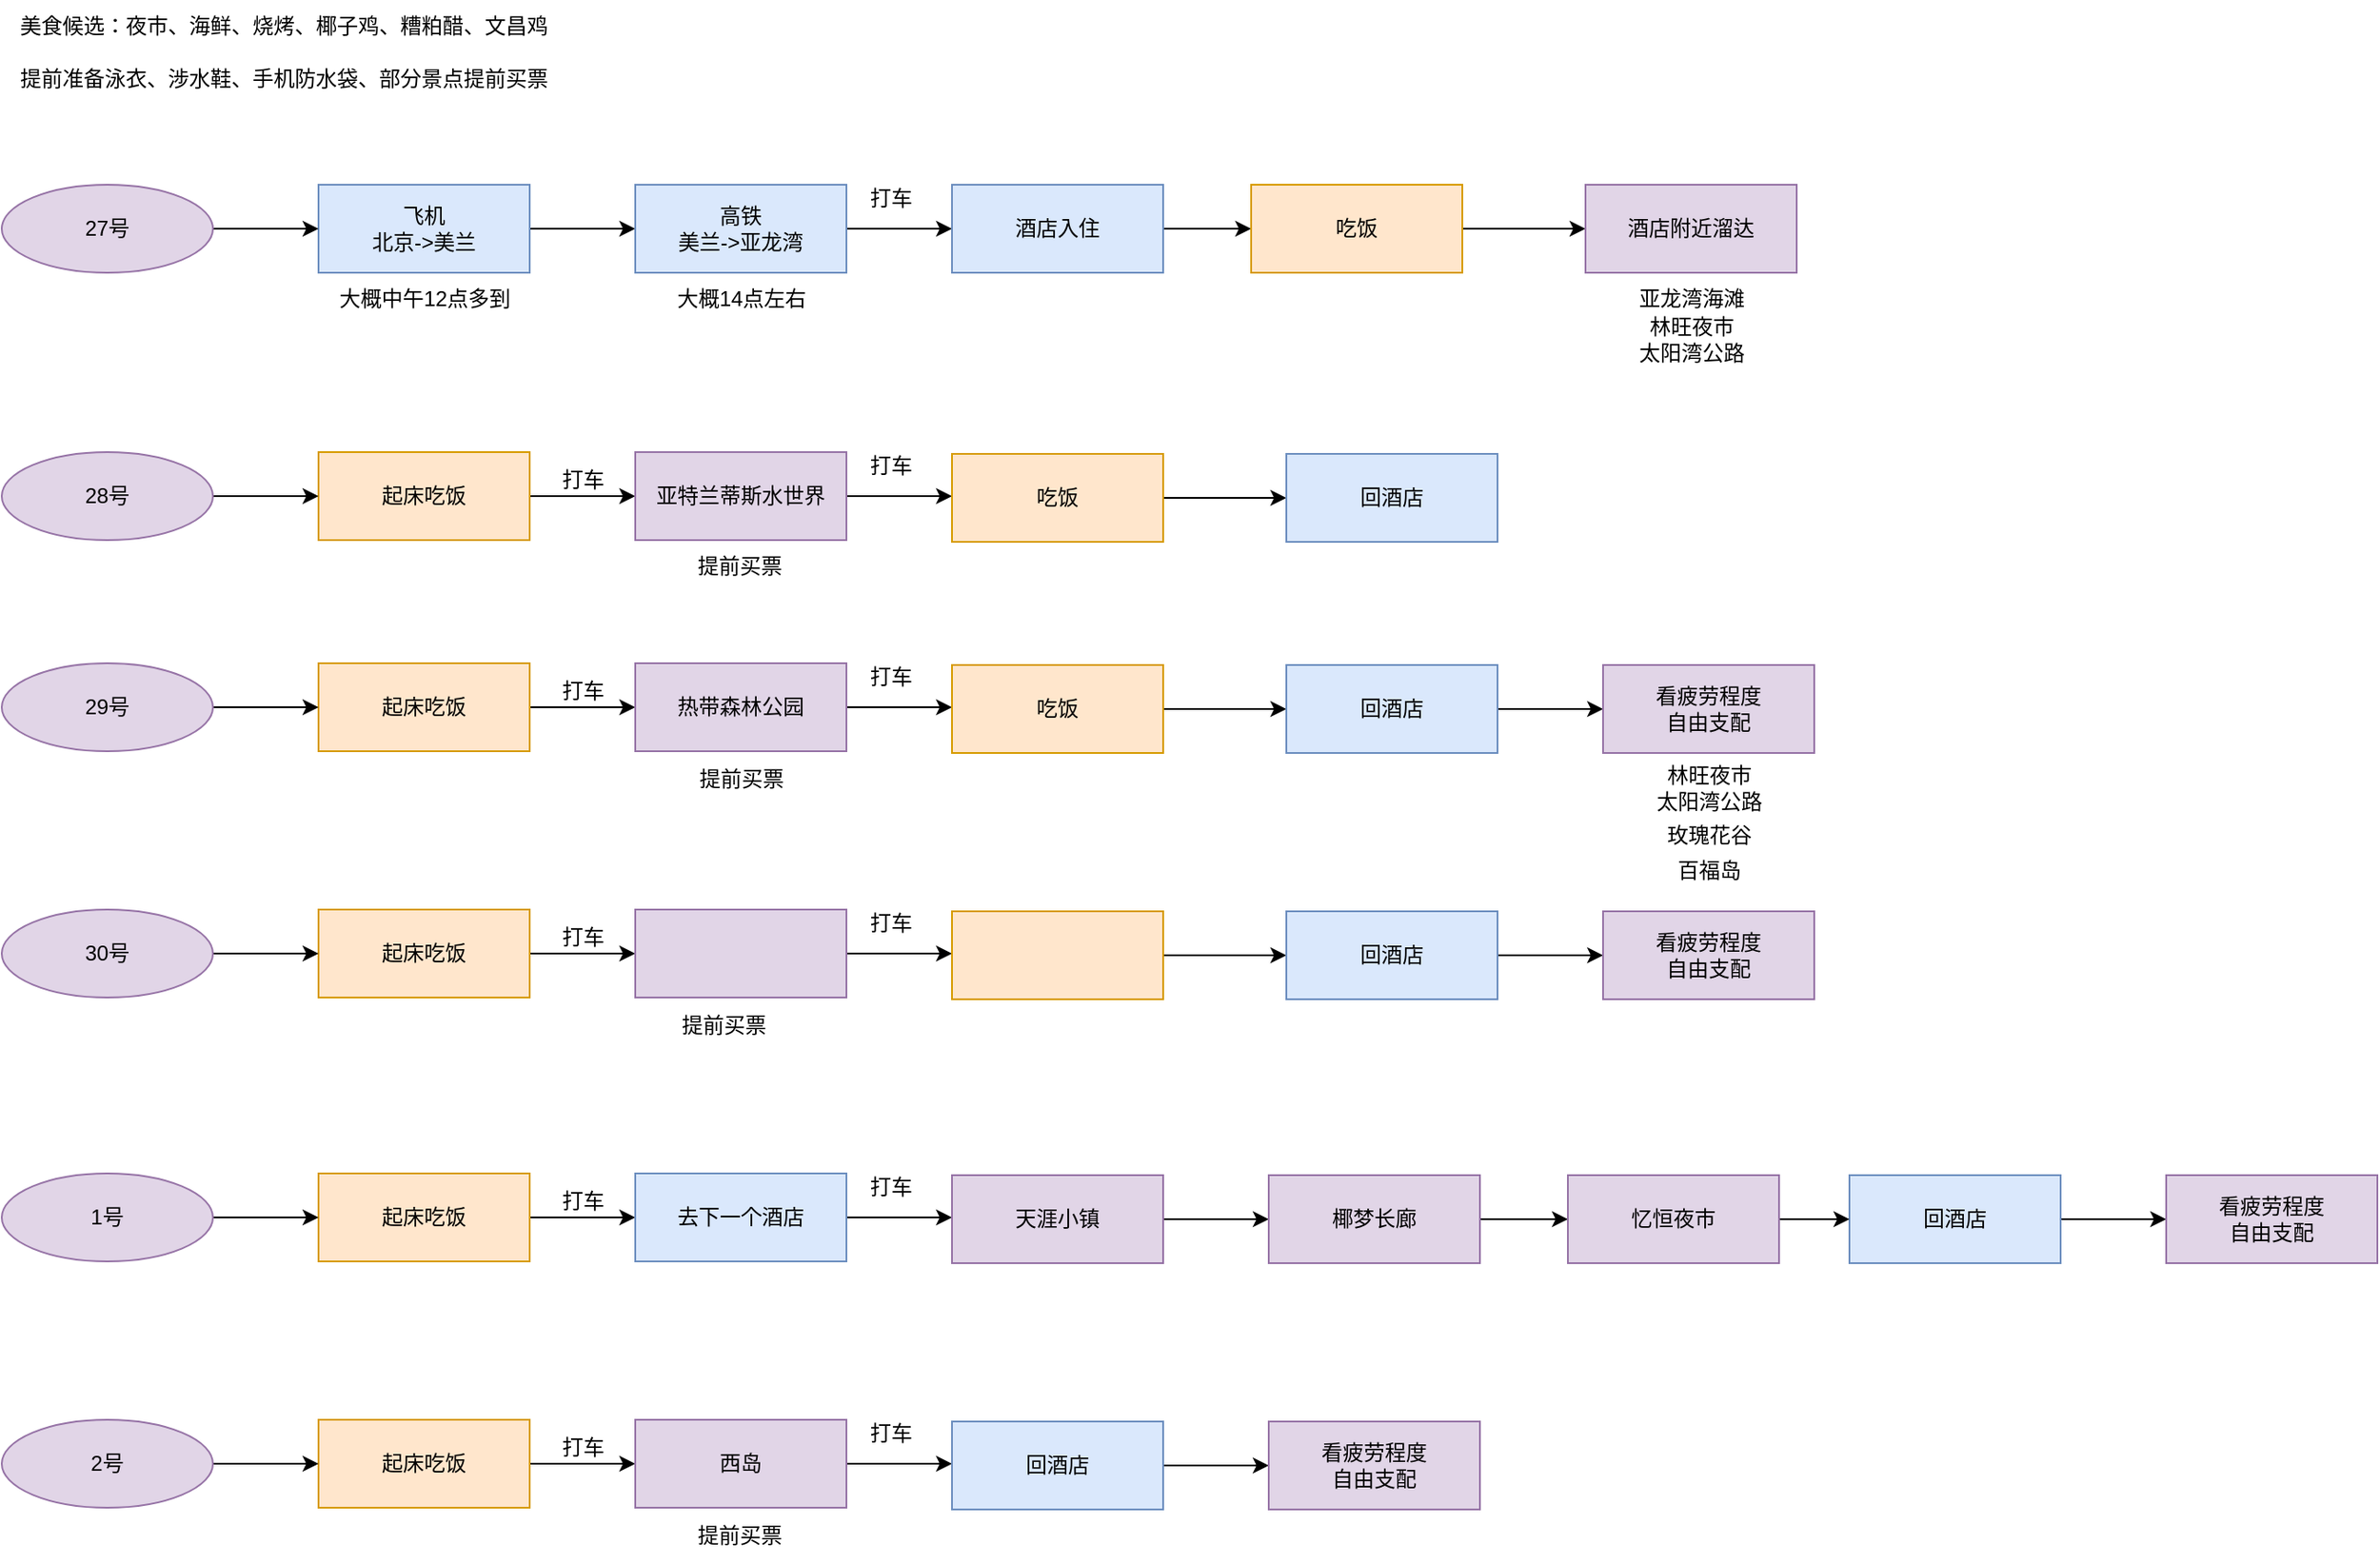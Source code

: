 <mxfile version="27.0.6">
  <diagram name="第 1 页" id="noQwS5p6dQf9x69a5Cf3">
    <mxGraphModel dx="1234" dy="790" grid="1" gridSize="10" guides="1" tooltips="1" connect="1" arrows="1" fold="1" page="1" pageScale="1" pageWidth="827" pageHeight="1169" math="0" shadow="0">
      <root>
        <mxCell id="0" />
        <mxCell id="1" parent="0" />
        <mxCell id="ar3YNUGlTprMVFnXmkK3-5" style="edgeStyle=orthogonalEdgeStyle;rounded=0;orthogonalLoop=1;jettySize=auto;html=1;exitX=1;exitY=0.5;exitDx=0;exitDy=0;entryX=0;entryY=0.5;entryDx=0;entryDy=0;" edge="1" parent="1" source="ar3YNUGlTprMVFnXmkK3-1" target="ar3YNUGlTprMVFnXmkK3-3">
          <mxGeometry relative="1" as="geometry" />
        </mxCell>
        <mxCell id="ar3YNUGlTprMVFnXmkK3-1" value="飞机&lt;div&gt;北京-&amp;gt;美兰&lt;/div&gt;" style="rounded=0;whiteSpace=wrap;html=1;fillColor=#dae8fc;strokeColor=#6c8ebf;" vertex="1" parent="1">
          <mxGeometry x="210" y="215" width="120" height="50" as="geometry" />
        </mxCell>
        <mxCell id="ar3YNUGlTprMVFnXmkK3-4" style="edgeStyle=orthogonalEdgeStyle;rounded=0;orthogonalLoop=1;jettySize=auto;html=1;exitX=1;exitY=0.5;exitDx=0;exitDy=0;entryX=0;entryY=0.5;entryDx=0;entryDy=0;" edge="1" parent="1" source="ar3YNUGlTprMVFnXmkK3-2" target="ar3YNUGlTprMVFnXmkK3-1">
          <mxGeometry relative="1" as="geometry" />
        </mxCell>
        <mxCell id="ar3YNUGlTprMVFnXmkK3-2" value="27号" style="ellipse;whiteSpace=wrap;html=1;fillColor=#e1d5e7;strokeColor=#9673a6;" vertex="1" parent="1">
          <mxGeometry x="30" y="215" width="120" height="50" as="geometry" />
        </mxCell>
        <mxCell id="ar3YNUGlTprMVFnXmkK3-7" style="edgeStyle=orthogonalEdgeStyle;rounded=0;orthogonalLoop=1;jettySize=auto;html=1;exitX=1;exitY=0.5;exitDx=0;exitDy=0;entryX=0;entryY=0.5;entryDx=0;entryDy=0;" edge="1" parent="1" source="ar3YNUGlTprMVFnXmkK3-3" target="ar3YNUGlTprMVFnXmkK3-6">
          <mxGeometry relative="1" as="geometry" />
        </mxCell>
        <mxCell id="ar3YNUGlTprMVFnXmkK3-3" value="高铁&lt;br&gt;&lt;div&gt;美兰-&amp;gt;亚龙湾&lt;/div&gt;" style="rounded=0;whiteSpace=wrap;html=1;fillColor=#dae8fc;strokeColor=#6c8ebf;" vertex="1" parent="1">
          <mxGeometry x="390" y="215" width="120" height="50" as="geometry" />
        </mxCell>
        <mxCell id="ar3YNUGlTprMVFnXmkK3-11" style="edgeStyle=orthogonalEdgeStyle;rounded=0;orthogonalLoop=1;jettySize=auto;html=1;exitX=1;exitY=0.5;exitDx=0;exitDy=0;entryX=0;entryY=0.5;entryDx=0;entryDy=0;" edge="1" parent="1" source="ar3YNUGlTprMVFnXmkK3-6" target="ar3YNUGlTprMVFnXmkK3-10">
          <mxGeometry relative="1" as="geometry" />
        </mxCell>
        <mxCell id="ar3YNUGlTprMVFnXmkK3-6" value="酒店入住" style="rounded=0;whiteSpace=wrap;html=1;fillColor=#dae8fc;strokeColor=#6c8ebf;" vertex="1" parent="1">
          <mxGeometry x="570" y="215" width="120" height="50" as="geometry" />
        </mxCell>
        <mxCell id="ar3YNUGlTprMVFnXmkK3-8" value="大概中午12点多到" style="text;html=1;align=center;verticalAlign=middle;resizable=0;points=[];autosize=1;strokeColor=none;fillColor=none;" vertex="1" parent="1">
          <mxGeometry x="210" y="265" width="120" height="30" as="geometry" />
        </mxCell>
        <mxCell id="ar3YNUGlTprMVFnXmkK3-9" value="大概14点左右" style="text;html=1;align=center;verticalAlign=middle;resizable=0;points=[];autosize=1;strokeColor=none;fillColor=none;" vertex="1" parent="1">
          <mxGeometry x="400" y="265" width="100" height="30" as="geometry" />
        </mxCell>
        <mxCell id="ar3YNUGlTprMVFnXmkK3-15" style="edgeStyle=orthogonalEdgeStyle;rounded=0;orthogonalLoop=1;jettySize=auto;html=1;exitX=1;exitY=0.5;exitDx=0;exitDy=0;entryX=0;entryY=0.5;entryDx=0;entryDy=0;" edge="1" parent="1" source="ar3YNUGlTprMVFnXmkK3-10" target="ar3YNUGlTprMVFnXmkK3-14">
          <mxGeometry relative="1" as="geometry" />
        </mxCell>
        <mxCell id="ar3YNUGlTprMVFnXmkK3-10" value="吃饭" style="rounded=0;whiteSpace=wrap;html=1;fillColor=#ffe6cc;strokeColor=#d79b00;" vertex="1" parent="1">
          <mxGeometry x="740" y="215" width="120" height="50" as="geometry" />
        </mxCell>
        <mxCell id="ar3YNUGlTprMVFnXmkK3-12" value="提前准备泳衣、涉水鞋、手机防水袋、部分景点提前买票" style="text;html=1;align=center;verticalAlign=middle;resizable=0;points=[];autosize=1;strokeColor=none;fillColor=none;" vertex="1" parent="1">
          <mxGeometry x="30" y="140" width="320" height="30" as="geometry" />
        </mxCell>
        <mxCell id="ar3YNUGlTprMVFnXmkK3-13" value="打车" style="text;html=1;align=center;verticalAlign=middle;resizable=0;points=[];autosize=1;strokeColor=none;fillColor=none;" vertex="1" parent="1">
          <mxGeometry x="510" y="208" width="50" height="30" as="geometry" />
        </mxCell>
        <mxCell id="ar3YNUGlTprMVFnXmkK3-14" value="酒店附近溜达" style="rounded=0;whiteSpace=wrap;html=1;fillColor=#e1d5e7;strokeColor=#9673a6;" vertex="1" parent="1">
          <mxGeometry x="930" y="215" width="120" height="50" as="geometry" />
        </mxCell>
        <mxCell id="ar3YNUGlTprMVFnXmkK3-16" style="edgeStyle=orthogonalEdgeStyle;rounded=0;orthogonalLoop=1;jettySize=auto;html=1;exitX=1;exitY=0.5;exitDx=0;exitDy=0;entryX=0;entryY=0.5;entryDx=0;entryDy=0;" edge="1" parent="1" source="ar3YNUGlTprMVFnXmkK3-17" target="ar3YNUGlTprMVFnXmkK3-21">
          <mxGeometry relative="1" as="geometry" />
        </mxCell>
        <mxCell id="ar3YNUGlTprMVFnXmkK3-17" value="起床吃饭" style="rounded=0;whiteSpace=wrap;html=1;fillColor=#ffe6cc;strokeColor=#d79b00;" vertex="1" parent="1">
          <mxGeometry x="210" y="367" width="120" height="50" as="geometry" />
        </mxCell>
        <mxCell id="ar3YNUGlTprMVFnXmkK3-18" style="edgeStyle=orthogonalEdgeStyle;rounded=0;orthogonalLoop=1;jettySize=auto;html=1;exitX=1;exitY=0.5;exitDx=0;exitDy=0;entryX=0;entryY=0.5;entryDx=0;entryDy=0;" edge="1" parent="1" source="ar3YNUGlTprMVFnXmkK3-19" target="ar3YNUGlTprMVFnXmkK3-17">
          <mxGeometry relative="1" as="geometry" />
        </mxCell>
        <mxCell id="ar3YNUGlTprMVFnXmkK3-19" value="28号" style="ellipse;whiteSpace=wrap;html=1;fillColor=#e1d5e7;strokeColor=#9673a6;" vertex="1" parent="1">
          <mxGeometry x="30" y="367" width="120" height="50" as="geometry" />
        </mxCell>
        <mxCell id="ar3YNUGlTprMVFnXmkK3-20" style="edgeStyle=orthogonalEdgeStyle;rounded=0;orthogonalLoop=1;jettySize=auto;html=1;exitX=1;exitY=0.5;exitDx=0;exitDy=0;entryX=0;entryY=0.5;entryDx=0;entryDy=0;" edge="1" parent="1" source="ar3YNUGlTprMVFnXmkK3-21">
          <mxGeometry relative="1" as="geometry">
            <mxPoint x="570" y="392" as="targetPoint" />
          </mxGeometry>
        </mxCell>
        <mxCell id="ar3YNUGlTprMVFnXmkK3-21" value="亚特兰蒂斯水世界" style="rounded=0;whiteSpace=wrap;html=1;fillColor=#e1d5e7;strokeColor=#9673a6;" vertex="1" parent="1">
          <mxGeometry x="390" y="367" width="120" height="50" as="geometry" />
        </mxCell>
        <mxCell id="ar3YNUGlTprMVFnXmkK3-26" style="edgeStyle=orthogonalEdgeStyle;rounded=0;orthogonalLoop=1;jettySize=auto;html=1;exitX=1;exitY=0.5;exitDx=0;exitDy=0;entryX=0;entryY=0.5;entryDx=0;entryDy=0;" edge="1" parent="1" source="ar3YNUGlTprMVFnXmkK3-27" target="ar3YNUGlTprMVFnXmkK3-29">
          <mxGeometry relative="1" as="geometry" />
        </mxCell>
        <mxCell id="ar3YNUGlTprMVFnXmkK3-27" value="吃饭" style="rounded=0;whiteSpace=wrap;html=1;fillColor=#ffe6cc;strokeColor=#d79b00;" vertex="1" parent="1">
          <mxGeometry x="570" y="368" width="120" height="50" as="geometry" />
        </mxCell>
        <mxCell id="ar3YNUGlTprMVFnXmkK3-28" value="打车" style="text;html=1;align=center;verticalAlign=middle;resizable=0;points=[];autosize=1;strokeColor=none;fillColor=none;" vertex="1" parent="1">
          <mxGeometry x="510" y="360" width="50" height="30" as="geometry" />
        </mxCell>
        <mxCell id="ar3YNUGlTprMVFnXmkK3-29" value="回酒店" style="rounded=0;whiteSpace=wrap;html=1;fillColor=#dae8fc;strokeColor=#6c8ebf;" vertex="1" parent="1">
          <mxGeometry x="760" y="368" width="120" height="50" as="geometry" />
        </mxCell>
        <mxCell id="ar3YNUGlTprMVFnXmkK3-30" value="打车" style="text;html=1;align=center;verticalAlign=middle;resizable=0;points=[];autosize=1;strokeColor=none;fillColor=none;" vertex="1" parent="1">
          <mxGeometry x="335" y="368" width="50" height="30" as="geometry" />
        </mxCell>
        <mxCell id="ar3YNUGlTprMVFnXmkK3-31" value="亚龙湾海滩" style="text;html=1;align=center;verticalAlign=middle;resizable=0;points=[];autosize=1;strokeColor=none;fillColor=none;" vertex="1" parent="1">
          <mxGeometry x="950" y="265" width="80" height="30" as="geometry" />
        </mxCell>
        <mxCell id="ar3YNUGlTprMVFnXmkK3-32" value="林旺夜市&lt;div&gt;太阳湾公路&lt;/div&gt;" style="text;html=1;align=center;verticalAlign=middle;resizable=0;points=[];autosize=1;strokeColor=none;fillColor=none;" vertex="1" parent="1">
          <mxGeometry x="950" y="283" width="80" height="40" as="geometry" />
        </mxCell>
        <mxCell id="ar3YNUGlTprMVFnXmkK3-33" style="edgeStyle=orthogonalEdgeStyle;rounded=0;orthogonalLoop=1;jettySize=auto;html=1;exitX=1;exitY=0.5;exitDx=0;exitDy=0;entryX=0;entryY=0.5;entryDx=0;entryDy=0;" edge="1" parent="1" source="ar3YNUGlTprMVFnXmkK3-34" target="ar3YNUGlTprMVFnXmkK3-38">
          <mxGeometry relative="1" as="geometry" />
        </mxCell>
        <mxCell id="ar3YNUGlTprMVFnXmkK3-34" value="起床吃饭" style="rounded=0;whiteSpace=wrap;html=1;fillColor=#ffe6cc;strokeColor=#d79b00;" vertex="1" parent="1">
          <mxGeometry x="210" y="487" width="120" height="50" as="geometry" />
        </mxCell>
        <mxCell id="ar3YNUGlTprMVFnXmkK3-35" style="edgeStyle=orthogonalEdgeStyle;rounded=0;orthogonalLoop=1;jettySize=auto;html=1;exitX=1;exitY=0.5;exitDx=0;exitDy=0;entryX=0;entryY=0.5;entryDx=0;entryDy=0;" edge="1" parent="1" source="ar3YNUGlTprMVFnXmkK3-36" target="ar3YNUGlTprMVFnXmkK3-34">
          <mxGeometry relative="1" as="geometry" />
        </mxCell>
        <mxCell id="ar3YNUGlTprMVFnXmkK3-36" value="29号" style="ellipse;whiteSpace=wrap;html=1;fillColor=#e1d5e7;strokeColor=#9673a6;" vertex="1" parent="1">
          <mxGeometry x="30" y="487" width="120" height="50" as="geometry" />
        </mxCell>
        <mxCell id="ar3YNUGlTprMVFnXmkK3-37" style="edgeStyle=orthogonalEdgeStyle;rounded=0;orthogonalLoop=1;jettySize=auto;html=1;exitX=1;exitY=0.5;exitDx=0;exitDy=0;entryX=0;entryY=0.5;entryDx=0;entryDy=0;" edge="1" parent="1" source="ar3YNUGlTprMVFnXmkK3-38">
          <mxGeometry relative="1" as="geometry">
            <mxPoint x="570" y="512" as="targetPoint" />
          </mxGeometry>
        </mxCell>
        <mxCell id="ar3YNUGlTprMVFnXmkK3-38" value="热带森林公园" style="rounded=0;whiteSpace=wrap;html=1;fillColor=#e1d5e7;strokeColor=#9673a6;" vertex="1" parent="1">
          <mxGeometry x="390" y="487" width="120" height="50" as="geometry" />
        </mxCell>
        <mxCell id="ar3YNUGlTprMVFnXmkK3-39" style="edgeStyle=orthogonalEdgeStyle;rounded=0;orthogonalLoop=1;jettySize=auto;html=1;exitX=1;exitY=0.5;exitDx=0;exitDy=0;entryX=0;entryY=0.5;entryDx=0;entryDy=0;" edge="1" parent="1" source="ar3YNUGlTprMVFnXmkK3-40" target="ar3YNUGlTprMVFnXmkK3-42">
          <mxGeometry relative="1" as="geometry" />
        </mxCell>
        <mxCell id="ar3YNUGlTprMVFnXmkK3-40" value="吃饭" style="rounded=0;whiteSpace=wrap;html=1;fillColor=#ffe6cc;strokeColor=#d79b00;" vertex="1" parent="1">
          <mxGeometry x="570" y="488" width="120" height="50" as="geometry" />
        </mxCell>
        <mxCell id="ar3YNUGlTprMVFnXmkK3-41" value="打车" style="text;html=1;align=center;verticalAlign=middle;resizable=0;points=[];autosize=1;strokeColor=none;fillColor=none;" vertex="1" parent="1">
          <mxGeometry x="510" y="480" width="50" height="30" as="geometry" />
        </mxCell>
        <mxCell id="ar3YNUGlTprMVFnXmkK3-45" style="edgeStyle=orthogonalEdgeStyle;rounded=0;orthogonalLoop=1;jettySize=auto;html=1;exitX=1;exitY=0.5;exitDx=0;exitDy=0;entryX=0;entryY=0.5;entryDx=0;entryDy=0;" edge="1" parent="1" source="ar3YNUGlTprMVFnXmkK3-42" target="ar3YNUGlTprMVFnXmkK3-44">
          <mxGeometry relative="1" as="geometry" />
        </mxCell>
        <mxCell id="ar3YNUGlTprMVFnXmkK3-42" value="回酒店" style="rounded=0;whiteSpace=wrap;html=1;fillColor=#dae8fc;strokeColor=#6c8ebf;" vertex="1" parent="1">
          <mxGeometry x="760" y="488" width="120" height="50" as="geometry" />
        </mxCell>
        <mxCell id="ar3YNUGlTprMVFnXmkK3-43" value="打车" style="text;html=1;align=center;verticalAlign=middle;resizable=0;points=[];autosize=1;strokeColor=none;fillColor=none;" vertex="1" parent="1">
          <mxGeometry x="335" y="488" width="50" height="30" as="geometry" />
        </mxCell>
        <mxCell id="ar3YNUGlTprMVFnXmkK3-44" value="看疲劳程度&lt;div&gt;自由支配&lt;/div&gt;" style="rounded=0;whiteSpace=wrap;html=1;fillColor=#e1d5e7;strokeColor=#9673a6;" vertex="1" parent="1">
          <mxGeometry x="940" y="488" width="120" height="50" as="geometry" />
        </mxCell>
        <mxCell id="ar3YNUGlTprMVFnXmkK3-46" value="美食候选：夜市、海鲜、烧烤、椰子鸡、糟粕醋、文昌鸡" style="text;html=1;align=center;verticalAlign=middle;resizable=0;points=[];autosize=1;strokeColor=none;fillColor=none;" vertex="1" parent="1">
          <mxGeometry x="30" y="110" width="320" height="30" as="geometry" />
        </mxCell>
        <mxCell id="ar3YNUGlTprMVFnXmkK3-47" style="edgeStyle=orthogonalEdgeStyle;rounded=0;orthogonalLoop=1;jettySize=auto;html=1;exitX=1;exitY=0.5;exitDx=0;exitDy=0;entryX=0;entryY=0.5;entryDx=0;entryDy=0;" edge="1" parent="1" source="ar3YNUGlTprMVFnXmkK3-48" target="ar3YNUGlTprMVFnXmkK3-52">
          <mxGeometry relative="1" as="geometry" />
        </mxCell>
        <mxCell id="ar3YNUGlTprMVFnXmkK3-48" value="起床吃饭" style="rounded=0;whiteSpace=wrap;html=1;fillColor=#ffe6cc;strokeColor=#d79b00;" vertex="1" parent="1">
          <mxGeometry x="210" y="627" width="120" height="50" as="geometry" />
        </mxCell>
        <mxCell id="ar3YNUGlTprMVFnXmkK3-49" style="edgeStyle=orthogonalEdgeStyle;rounded=0;orthogonalLoop=1;jettySize=auto;html=1;exitX=1;exitY=0.5;exitDx=0;exitDy=0;entryX=0;entryY=0.5;entryDx=0;entryDy=0;" edge="1" parent="1" source="ar3YNUGlTprMVFnXmkK3-50" target="ar3YNUGlTprMVFnXmkK3-48">
          <mxGeometry relative="1" as="geometry" />
        </mxCell>
        <mxCell id="ar3YNUGlTprMVFnXmkK3-50" value="30号" style="ellipse;whiteSpace=wrap;html=1;fillColor=#e1d5e7;strokeColor=#9673a6;" vertex="1" parent="1">
          <mxGeometry x="30" y="627" width="120" height="50" as="geometry" />
        </mxCell>
        <mxCell id="ar3YNUGlTprMVFnXmkK3-51" style="edgeStyle=orthogonalEdgeStyle;rounded=0;orthogonalLoop=1;jettySize=auto;html=1;exitX=1;exitY=0.5;exitDx=0;exitDy=0;entryX=0;entryY=0.5;entryDx=0;entryDy=0;" edge="1" parent="1" source="ar3YNUGlTprMVFnXmkK3-52">
          <mxGeometry relative="1" as="geometry">
            <mxPoint x="570" y="652" as="targetPoint" />
          </mxGeometry>
        </mxCell>
        <mxCell id="ar3YNUGlTprMVFnXmkK3-52" value="" style="rounded=0;whiteSpace=wrap;html=1;fillColor=#e1d5e7;strokeColor=#9673a6;" vertex="1" parent="1">
          <mxGeometry x="390" y="627" width="120" height="50" as="geometry" />
        </mxCell>
        <mxCell id="ar3YNUGlTprMVFnXmkK3-53" style="edgeStyle=orthogonalEdgeStyle;rounded=0;orthogonalLoop=1;jettySize=auto;html=1;exitX=1;exitY=0.5;exitDx=0;exitDy=0;entryX=0;entryY=0.5;entryDx=0;entryDy=0;" edge="1" parent="1" source="ar3YNUGlTprMVFnXmkK3-54" target="ar3YNUGlTprMVFnXmkK3-57">
          <mxGeometry relative="1" as="geometry" />
        </mxCell>
        <mxCell id="ar3YNUGlTprMVFnXmkK3-54" value="" style="rounded=0;whiteSpace=wrap;html=1;fillColor=#ffe6cc;strokeColor=#d79b00;" vertex="1" parent="1">
          <mxGeometry x="570" y="628" width="120" height="50" as="geometry" />
        </mxCell>
        <mxCell id="ar3YNUGlTprMVFnXmkK3-55" value="打车" style="text;html=1;align=center;verticalAlign=middle;resizable=0;points=[];autosize=1;strokeColor=none;fillColor=none;" vertex="1" parent="1">
          <mxGeometry x="510" y="620" width="50" height="30" as="geometry" />
        </mxCell>
        <mxCell id="ar3YNUGlTprMVFnXmkK3-56" style="edgeStyle=orthogonalEdgeStyle;rounded=0;orthogonalLoop=1;jettySize=auto;html=1;exitX=1;exitY=0.5;exitDx=0;exitDy=0;entryX=0;entryY=0.5;entryDx=0;entryDy=0;" edge="1" parent="1" source="ar3YNUGlTprMVFnXmkK3-57" target="ar3YNUGlTprMVFnXmkK3-59">
          <mxGeometry relative="1" as="geometry" />
        </mxCell>
        <mxCell id="ar3YNUGlTprMVFnXmkK3-57" value="回酒店" style="rounded=0;whiteSpace=wrap;html=1;fillColor=#dae8fc;strokeColor=#6c8ebf;" vertex="1" parent="1">
          <mxGeometry x="760" y="628" width="120" height="50" as="geometry" />
        </mxCell>
        <mxCell id="ar3YNUGlTprMVFnXmkK3-58" value="打车" style="text;html=1;align=center;verticalAlign=middle;resizable=0;points=[];autosize=1;strokeColor=none;fillColor=none;" vertex="1" parent="1">
          <mxGeometry x="335" y="628" width="50" height="30" as="geometry" />
        </mxCell>
        <mxCell id="ar3YNUGlTprMVFnXmkK3-59" value="看疲劳程度&lt;div&gt;自由支配&lt;/div&gt;" style="rounded=0;whiteSpace=wrap;html=1;fillColor=#e1d5e7;strokeColor=#9673a6;" vertex="1" parent="1">
          <mxGeometry x="940" y="628" width="120" height="50" as="geometry" />
        </mxCell>
        <mxCell id="ar3YNUGlTprMVFnXmkK3-60" style="edgeStyle=orthogonalEdgeStyle;rounded=0;orthogonalLoop=1;jettySize=auto;html=1;exitX=1;exitY=0.5;exitDx=0;exitDy=0;entryX=0;entryY=0.5;entryDx=0;entryDy=0;" edge="1" parent="1" source="ar3YNUGlTprMVFnXmkK3-61" target="ar3YNUGlTprMVFnXmkK3-65">
          <mxGeometry relative="1" as="geometry" />
        </mxCell>
        <mxCell id="ar3YNUGlTprMVFnXmkK3-61" value="起床吃饭" style="rounded=0;whiteSpace=wrap;html=1;fillColor=#ffe6cc;strokeColor=#d79b00;" vertex="1" parent="1">
          <mxGeometry x="210" y="777" width="120" height="50" as="geometry" />
        </mxCell>
        <mxCell id="ar3YNUGlTprMVFnXmkK3-62" style="edgeStyle=orthogonalEdgeStyle;rounded=0;orthogonalLoop=1;jettySize=auto;html=1;exitX=1;exitY=0.5;exitDx=0;exitDy=0;entryX=0;entryY=0.5;entryDx=0;entryDy=0;" edge="1" parent="1" source="ar3YNUGlTprMVFnXmkK3-63" target="ar3YNUGlTprMVFnXmkK3-61">
          <mxGeometry relative="1" as="geometry" />
        </mxCell>
        <mxCell id="ar3YNUGlTprMVFnXmkK3-63" value="1号" style="ellipse;whiteSpace=wrap;html=1;fillColor=#e1d5e7;strokeColor=#9673a6;" vertex="1" parent="1">
          <mxGeometry x="30" y="777" width="120" height="50" as="geometry" />
        </mxCell>
        <mxCell id="ar3YNUGlTprMVFnXmkK3-64" style="edgeStyle=orthogonalEdgeStyle;rounded=0;orthogonalLoop=1;jettySize=auto;html=1;exitX=1;exitY=0.5;exitDx=0;exitDy=0;entryX=0;entryY=0.5;entryDx=0;entryDy=0;" edge="1" parent="1" source="ar3YNUGlTprMVFnXmkK3-65">
          <mxGeometry relative="1" as="geometry">
            <mxPoint x="570" y="802" as="targetPoint" />
          </mxGeometry>
        </mxCell>
        <mxCell id="ar3YNUGlTprMVFnXmkK3-65" value="去下一个酒店" style="rounded=0;whiteSpace=wrap;html=1;fillColor=#dae8fc;strokeColor=#6c8ebf;" vertex="1" parent="1">
          <mxGeometry x="390" y="777" width="120" height="50" as="geometry" />
        </mxCell>
        <mxCell id="ar3YNUGlTprMVFnXmkK3-68" value="打车" style="text;html=1;align=center;verticalAlign=middle;resizable=0;points=[];autosize=1;strokeColor=none;fillColor=none;" vertex="1" parent="1">
          <mxGeometry x="510" y="770" width="50" height="30" as="geometry" />
        </mxCell>
        <mxCell id="ar3YNUGlTprMVFnXmkK3-69" style="edgeStyle=orthogonalEdgeStyle;rounded=0;orthogonalLoop=1;jettySize=auto;html=1;exitX=1;exitY=0.5;exitDx=0;exitDy=0;entryX=0;entryY=0.5;entryDx=0;entryDy=0;" edge="1" parent="1" source="ar3YNUGlTprMVFnXmkK3-70" target="ar3YNUGlTprMVFnXmkK3-72">
          <mxGeometry relative="1" as="geometry" />
        </mxCell>
        <mxCell id="ar3YNUGlTprMVFnXmkK3-70" value="回酒店" style="rounded=0;whiteSpace=wrap;html=1;fillColor=#dae8fc;strokeColor=#6c8ebf;" vertex="1" parent="1">
          <mxGeometry x="1080" y="778" width="120" height="50" as="geometry" />
        </mxCell>
        <mxCell id="ar3YNUGlTprMVFnXmkK3-71" value="打车" style="text;html=1;align=center;verticalAlign=middle;resizable=0;points=[];autosize=1;strokeColor=none;fillColor=none;" vertex="1" parent="1">
          <mxGeometry x="335" y="778" width="50" height="30" as="geometry" />
        </mxCell>
        <mxCell id="ar3YNUGlTprMVFnXmkK3-72" value="看疲劳程度&lt;div&gt;自由支配&lt;/div&gt;" style="rounded=0;whiteSpace=wrap;html=1;fillColor=#e1d5e7;strokeColor=#9673a6;" vertex="1" parent="1">
          <mxGeometry x="1260" y="778" width="120" height="50" as="geometry" />
        </mxCell>
        <mxCell id="ar3YNUGlTprMVFnXmkK3-73" value="提前买票" style="text;html=1;align=center;verticalAlign=middle;resizable=0;points=[];autosize=1;strokeColor=none;fillColor=none;" vertex="1" parent="1">
          <mxGeometry x="405" y="678" width="70" height="30" as="geometry" />
        </mxCell>
        <mxCell id="ar3YNUGlTprMVFnXmkK3-74" value="提前买票" style="text;html=1;align=center;verticalAlign=middle;resizable=0;points=[];autosize=1;strokeColor=none;fillColor=none;" vertex="1" parent="1">
          <mxGeometry x="415" y="538" width="70" height="30" as="geometry" />
        </mxCell>
        <mxCell id="ar3YNUGlTprMVFnXmkK3-75" value="提前买票" style="text;html=1;align=center;verticalAlign=middle;resizable=0;points=[];autosize=1;strokeColor=none;fillColor=none;" vertex="1" parent="1">
          <mxGeometry x="414" y="417" width="70" height="30" as="geometry" />
        </mxCell>
        <mxCell id="ar3YNUGlTprMVFnXmkK3-76" value="林旺夜市&lt;div&gt;太阳湾公路&lt;/div&gt;" style="text;html=1;align=center;verticalAlign=middle;resizable=0;points=[];autosize=1;strokeColor=none;fillColor=none;" vertex="1" parent="1">
          <mxGeometry x="960" y="538" width="80" height="40" as="geometry" />
        </mxCell>
        <mxCell id="ar3YNUGlTprMVFnXmkK3-77" value="玫瑰花谷" style="text;html=1;align=center;verticalAlign=middle;resizable=0;points=[];autosize=1;strokeColor=none;fillColor=none;" vertex="1" parent="1">
          <mxGeometry x="965" y="570" width="70" height="30" as="geometry" />
        </mxCell>
        <mxCell id="ar3YNUGlTprMVFnXmkK3-78" value="百福岛" style="text;html=1;align=center;verticalAlign=middle;resizable=0;points=[];autosize=1;strokeColor=none;fillColor=none;" vertex="1" parent="1">
          <mxGeometry x="970" y="590" width="60" height="30" as="geometry" />
        </mxCell>
        <mxCell id="ar3YNUGlTprMVFnXmkK3-95" style="edgeStyle=orthogonalEdgeStyle;rounded=0;orthogonalLoop=1;jettySize=auto;html=1;exitX=1;exitY=0.5;exitDx=0;exitDy=0;entryX=0;entryY=0.5;entryDx=0;entryDy=0;" edge="1" parent="1" source="ar3YNUGlTprMVFnXmkK3-79" target="ar3YNUGlTprMVFnXmkK3-94">
          <mxGeometry relative="1" as="geometry" />
        </mxCell>
        <mxCell id="ar3YNUGlTprMVFnXmkK3-79" value="天涯小镇" style="rounded=0;whiteSpace=wrap;html=1;fillColor=#e1d5e7;strokeColor=#9673a6;" vertex="1" parent="1">
          <mxGeometry x="570" y="778" width="120" height="50" as="geometry" />
        </mxCell>
        <mxCell id="ar3YNUGlTprMVFnXmkK3-80" style="edgeStyle=orthogonalEdgeStyle;rounded=0;orthogonalLoop=1;jettySize=auto;html=1;exitX=1;exitY=0.5;exitDx=0;exitDy=0;entryX=0;entryY=0.5;entryDx=0;entryDy=0;" edge="1" parent="1" source="ar3YNUGlTprMVFnXmkK3-81" target="ar3YNUGlTprMVFnXmkK3-85">
          <mxGeometry relative="1" as="geometry" />
        </mxCell>
        <mxCell id="ar3YNUGlTprMVFnXmkK3-81" value="起床吃饭" style="rounded=0;whiteSpace=wrap;html=1;fillColor=#ffe6cc;strokeColor=#d79b00;" vertex="1" parent="1">
          <mxGeometry x="210" y="917" width="120" height="50" as="geometry" />
        </mxCell>
        <mxCell id="ar3YNUGlTprMVFnXmkK3-82" style="edgeStyle=orthogonalEdgeStyle;rounded=0;orthogonalLoop=1;jettySize=auto;html=1;exitX=1;exitY=0.5;exitDx=0;exitDy=0;entryX=0;entryY=0.5;entryDx=0;entryDy=0;" edge="1" parent="1" source="ar3YNUGlTprMVFnXmkK3-83" target="ar3YNUGlTprMVFnXmkK3-81">
          <mxGeometry relative="1" as="geometry" />
        </mxCell>
        <mxCell id="ar3YNUGlTprMVFnXmkK3-83" value="2号" style="ellipse;whiteSpace=wrap;html=1;fillColor=#e1d5e7;strokeColor=#9673a6;" vertex="1" parent="1">
          <mxGeometry x="30" y="917" width="120" height="50" as="geometry" />
        </mxCell>
        <mxCell id="ar3YNUGlTprMVFnXmkK3-84" style="edgeStyle=orthogonalEdgeStyle;rounded=0;orthogonalLoop=1;jettySize=auto;html=1;exitX=1;exitY=0.5;exitDx=0;exitDy=0;entryX=0;entryY=0.5;entryDx=0;entryDy=0;" edge="1" parent="1" source="ar3YNUGlTprMVFnXmkK3-85">
          <mxGeometry relative="1" as="geometry">
            <mxPoint x="570" y="942" as="targetPoint" />
          </mxGeometry>
        </mxCell>
        <mxCell id="ar3YNUGlTprMVFnXmkK3-85" value="西岛" style="rounded=0;whiteSpace=wrap;html=1;fillColor=#e1d5e7;strokeColor=#9673a6;" vertex="1" parent="1">
          <mxGeometry x="390" y="917" width="120" height="50" as="geometry" />
        </mxCell>
        <mxCell id="ar3YNUGlTprMVFnXmkK3-87" value="打车" style="text;html=1;align=center;verticalAlign=middle;resizable=0;points=[];autosize=1;strokeColor=none;fillColor=none;" vertex="1" parent="1">
          <mxGeometry x="510" y="910" width="50" height="30" as="geometry" />
        </mxCell>
        <mxCell id="ar3YNUGlTprMVFnXmkK3-88" style="edgeStyle=orthogonalEdgeStyle;rounded=0;orthogonalLoop=1;jettySize=auto;html=1;exitX=1;exitY=0.5;exitDx=0;exitDy=0;entryX=0;entryY=0.5;entryDx=0;entryDy=0;" edge="1" parent="1" source="ar3YNUGlTprMVFnXmkK3-89" target="ar3YNUGlTprMVFnXmkK3-91">
          <mxGeometry relative="1" as="geometry" />
        </mxCell>
        <mxCell id="ar3YNUGlTprMVFnXmkK3-89" value="回酒店" style="rounded=0;whiteSpace=wrap;html=1;fillColor=#dae8fc;strokeColor=#6c8ebf;" vertex="1" parent="1">
          <mxGeometry x="570" y="918" width="120" height="50" as="geometry" />
        </mxCell>
        <mxCell id="ar3YNUGlTprMVFnXmkK3-90" value="打车" style="text;html=1;align=center;verticalAlign=middle;resizable=0;points=[];autosize=1;strokeColor=none;fillColor=none;" vertex="1" parent="1">
          <mxGeometry x="335" y="918" width="50" height="30" as="geometry" />
        </mxCell>
        <mxCell id="ar3YNUGlTprMVFnXmkK3-91" value="看疲劳程度&lt;div&gt;自由支配&lt;/div&gt;" style="rounded=0;whiteSpace=wrap;html=1;fillColor=#e1d5e7;strokeColor=#9673a6;" vertex="1" parent="1">
          <mxGeometry x="750" y="918" width="120" height="50" as="geometry" />
        </mxCell>
        <mxCell id="ar3YNUGlTprMVFnXmkK3-93" value="提前买票" style="text;html=1;align=center;verticalAlign=middle;resizable=0;points=[];autosize=1;strokeColor=none;fillColor=none;" vertex="1" parent="1">
          <mxGeometry x="414" y="968" width="70" height="30" as="geometry" />
        </mxCell>
        <mxCell id="ar3YNUGlTprMVFnXmkK3-97" style="edgeStyle=orthogonalEdgeStyle;rounded=0;orthogonalLoop=1;jettySize=auto;html=1;exitX=1;exitY=0.5;exitDx=0;exitDy=0;" edge="1" parent="1" source="ar3YNUGlTprMVFnXmkK3-94" target="ar3YNUGlTprMVFnXmkK3-96">
          <mxGeometry relative="1" as="geometry" />
        </mxCell>
        <mxCell id="ar3YNUGlTprMVFnXmkK3-94" value="椰梦长廊" style="rounded=0;whiteSpace=wrap;html=1;fillColor=#e1d5e7;strokeColor=#9673a6;" vertex="1" parent="1">
          <mxGeometry x="750" y="778" width="120" height="50" as="geometry" />
        </mxCell>
        <mxCell id="ar3YNUGlTprMVFnXmkK3-98" style="edgeStyle=orthogonalEdgeStyle;rounded=0;orthogonalLoop=1;jettySize=auto;html=1;exitX=1;exitY=0.5;exitDx=0;exitDy=0;entryX=0;entryY=0.5;entryDx=0;entryDy=0;" edge="1" parent="1" source="ar3YNUGlTprMVFnXmkK3-96" target="ar3YNUGlTprMVFnXmkK3-70">
          <mxGeometry relative="1" as="geometry" />
        </mxCell>
        <mxCell id="ar3YNUGlTprMVFnXmkK3-96" value="忆恒夜市" style="rounded=0;whiteSpace=wrap;html=1;fillColor=#e1d5e7;strokeColor=#9673a6;" vertex="1" parent="1">
          <mxGeometry x="920" y="778" width="120" height="50" as="geometry" />
        </mxCell>
      </root>
    </mxGraphModel>
  </diagram>
</mxfile>

